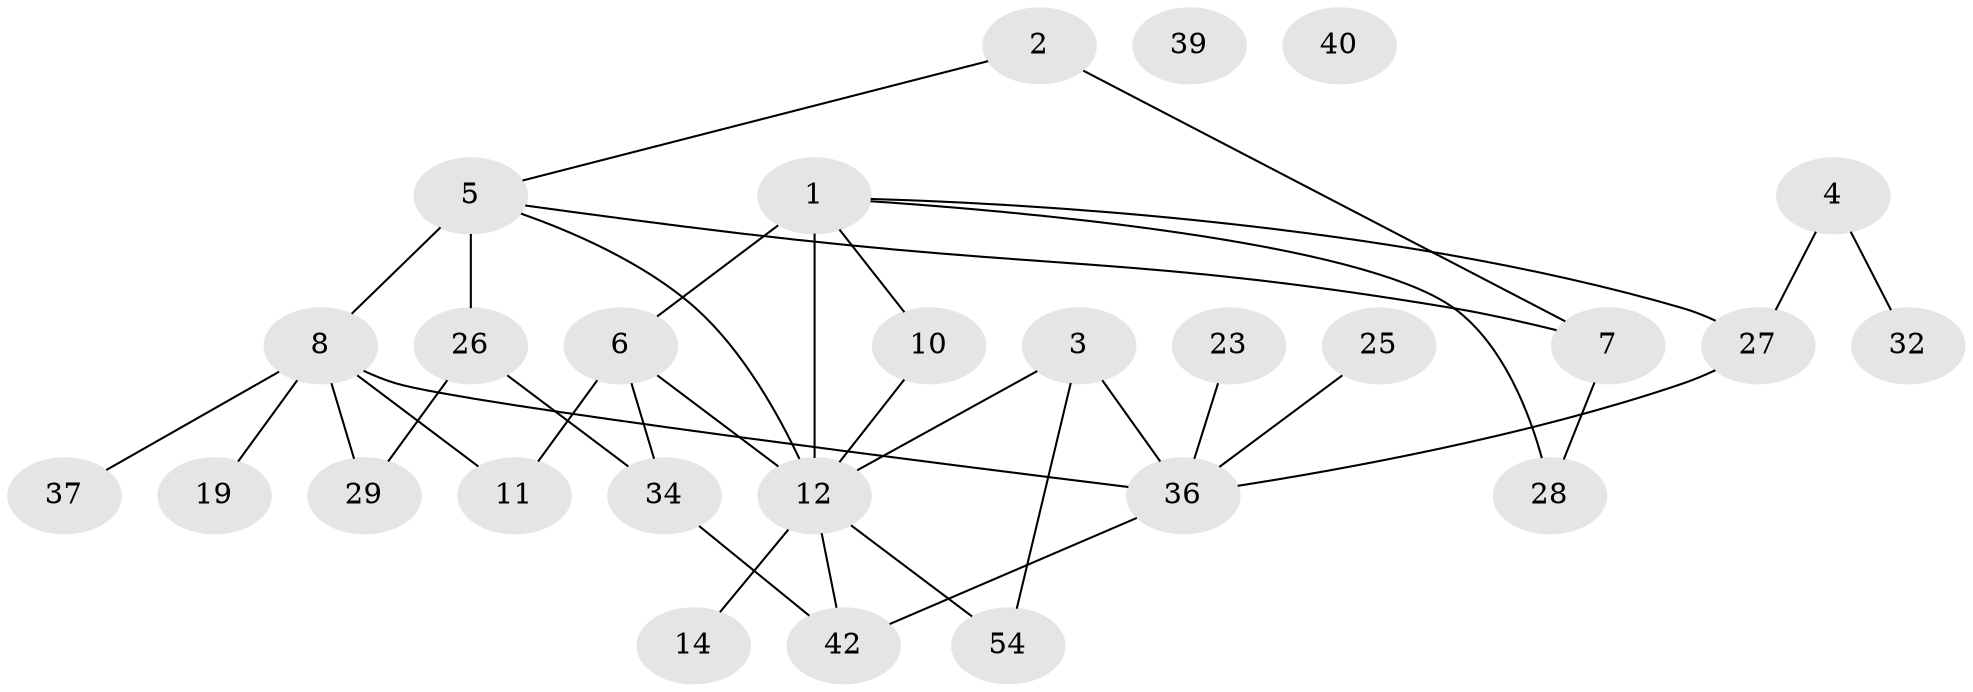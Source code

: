 // original degree distribution, {5: 0.07407407407407407, 2: 0.35185185185185186, 3: 0.25925925925925924, 1: 0.18518518518518517, 6: 0.037037037037037035, 4: 0.05555555555555555, 0: 0.037037037037037035}
// Generated by graph-tools (version 1.1) at 2025/12/03/09/25 04:12:58]
// undirected, 27 vertices, 36 edges
graph export_dot {
graph [start="1"]
  node [color=gray90,style=filled];
  1 [super="+21+9+35"];
  2;
  3;
  4 [super="+48"];
  5 [super="+20+17+16"];
  6 [super="+30"];
  7 [super="+52"];
  8 [super="+15"];
  10;
  11;
  12 [super="+43+33+13"];
  14;
  19;
  23;
  25 [super="+41"];
  26;
  27;
  28 [super="+38"];
  29;
  32;
  34;
  36 [super="+49"];
  37;
  39;
  40;
  42;
  54;
  1 -- 12 [weight=3];
  1 -- 27;
  1 -- 10;
  1 -- 28;
  1 -- 6;
  2 -- 7;
  2 -- 5;
  3 -- 36;
  3 -- 54;
  3 -- 12;
  4 -- 32;
  4 -- 27;
  5 -- 8 [weight=3];
  5 -- 26;
  5 -- 12;
  5 -- 7;
  6 -- 12;
  6 -- 34;
  6 -- 11;
  7 -- 28;
  8 -- 36;
  8 -- 19;
  8 -- 37;
  8 -- 11;
  8 -- 29;
  10 -- 12;
  12 -- 54;
  12 -- 42;
  12 -- 14;
  23 -- 36;
  25 -- 36;
  26 -- 29;
  26 -- 34;
  27 -- 36;
  34 -- 42;
  36 -- 42;
}
